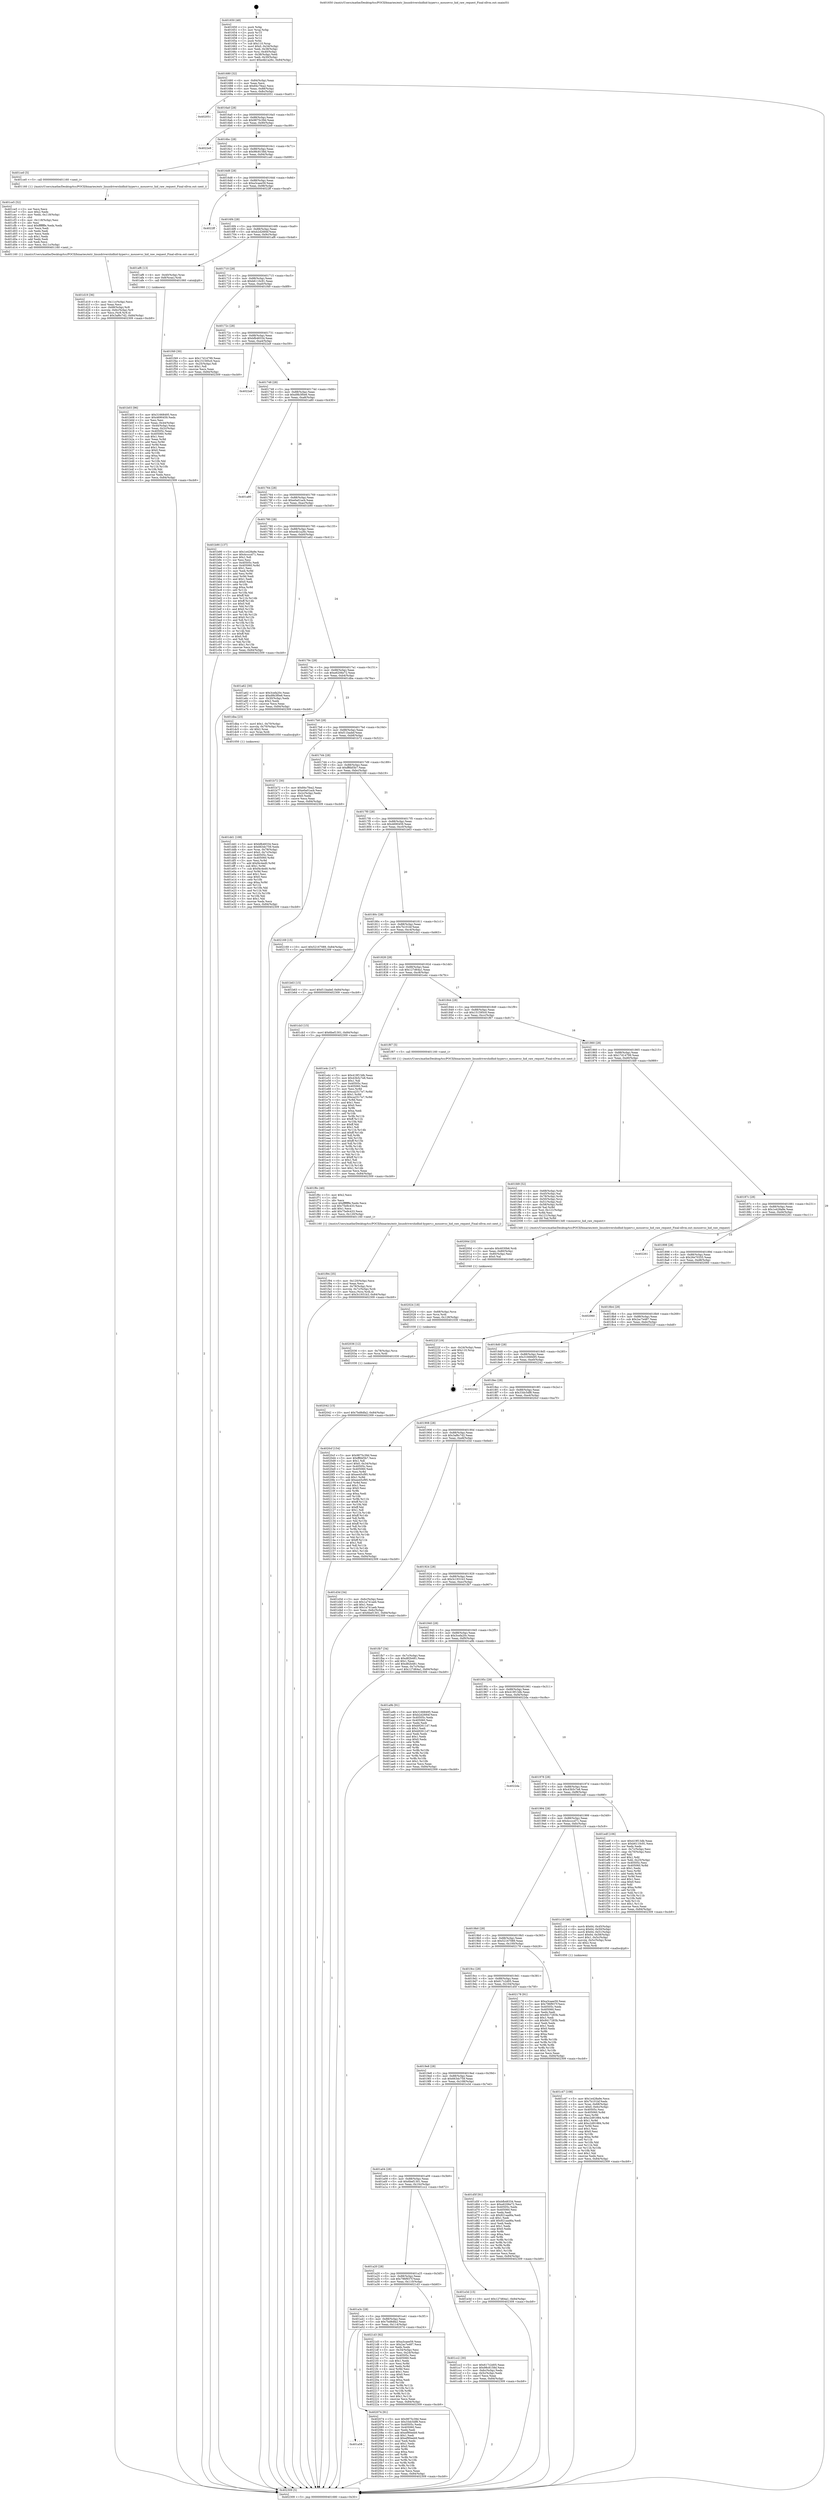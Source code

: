 digraph "0x401650" {
  label = "0x401650 (/mnt/c/Users/mathe/Desktop/tcc/POCII/binaries/extr_linuxdrivershidhid-hyperv.c_mousevsc_hid_raw_request_Final-ollvm.out::main(0))"
  labelloc = "t"
  node[shape=record]

  Entry [label="",width=0.3,height=0.3,shape=circle,fillcolor=black,style=filled]
  "0x401680" [label="{
     0x401680 [32]\l
     | [instrs]\l
     &nbsp;&nbsp;0x401680 \<+6\>: mov -0x84(%rbp),%eax\l
     &nbsp;&nbsp;0x401686 \<+2\>: mov %eax,%ecx\l
     &nbsp;&nbsp;0x401688 \<+6\>: sub $0x84c7fea2,%ecx\l
     &nbsp;&nbsp;0x40168e \<+6\>: mov %eax,-0x88(%rbp)\l
     &nbsp;&nbsp;0x401694 \<+6\>: mov %ecx,-0x8c(%rbp)\l
     &nbsp;&nbsp;0x40169a \<+6\>: je 0000000000402051 \<main+0xa01\>\l
  }"]
  "0x402051" [label="{
     0x402051\l
  }", style=dashed]
  "0x4016a0" [label="{
     0x4016a0 [28]\l
     | [instrs]\l
     &nbsp;&nbsp;0x4016a0 \<+5\>: jmp 00000000004016a5 \<main+0x55\>\l
     &nbsp;&nbsp;0x4016a5 \<+6\>: mov -0x88(%rbp),%eax\l
     &nbsp;&nbsp;0x4016ab \<+5\>: sub $0x9875c39d,%eax\l
     &nbsp;&nbsp;0x4016b0 \<+6\>: mov %eax,-0x90(%rbp)\l
     &nbsp;&nbsp;0x4016b6 \<+6\>: je 00000000004022e9 \<main+0xc99\>\l
  }"]
  Exit [label="",width=0.3,height=0.3,shape=circle,fillcolor=black,style=filled,peripheries=2]
  "0x4022e9" [label="{
     0x4022e9\l
  }", style=dashed]
  "0x4016bc" [label="{
     0x4016bc [28]\l
     | [instrs]\l
     &nbsp;&nbsp;0x4016bc \<+5\>: jmp 00000000004016c1 \<main+0x71\>\l
     &nbsp;&nbsp;0x4016c1 \<+6\>: mov -0x88(%rbp),%eax\l
     &nbsp;&nbsp;0x4016c7 \<+5\>: sub $0x98c8158d,%eax\l
     &nbsp;&nbsp;0x4016cc \<+6\>: mov %eax,-0x94(%rbp)\l
     &nbsp;&nbsp;0x4016d2 \<+6\>: je 0000000000401ce0 \<main+0x690\>\l
  }"]
  "0x401a58" [label="{
     0x401a58\l
  }", style=dashed]
  "0x401ce0" [label="{
     0x401ce0 [5]\l
     | [instrs]\l
     &nbsp;&nbsp;0x401ce0 \<+5\>: call 0000000000401160 \<next_i\>\l
     | [calls]\l
     &nbsp;&nbsp;0x401160 \{1\} (/mnt/c/Users/mathe/Desktop/tcc/POCII/binaries/extr_linuxdrivershidhid-hyperv.c_mousevsc_hid_raw_request_Final-ollvm.out::next_i)\l
  }"]
  "0x4016d8" [label="{
     0x4016d8 [28]\l
     | [instrs]\l
     &nbsp;&nbsp;0x4016d8 \<+5\>: jmp 00000000004016dd \<main+0x8d\>\l
     &nbsp;&nbsp;0x4016dd \<+6\>: mov -0x88(%rbp),%eax\l
     &nbsp;&nbsp;0x4016e3 \<+5\>: sub $0xa3caee59,%eax\l
     &nbsp;&nbsp;0x4016e8 \<+6\>: mov %eax,-0x98(%rbp)\l
     &nbsp;&nbsp;0x4016ee \<+6\>: je 00000000004022ff \<main+0xcaf\>\l
  }"]
  "0x402074" [label="{
     0x402074 [91]\l
     | [instrs]\l
     &nbsp;&nbsp;0x402074 \<+5\>: mov $0x9875c39d,%eax\l
     &nbsp;&nbsp;0x402079 \<+5\>: mov $0x33dc5df8,%ecx\l
     &nbsp;&nbsp;0x40207e \<+7\>: mov 0x40505c,%edx\l
     &nbsp;&nbsp;0x402085 \<+7\>: mov 0x405060,%esi\l
     &nbsp;&nbsp;0x40208c \<+2\>: mov %edx,%edi\l
     &nbsp;&nbsp;0x40208e \<+6\>: add $0xef90eeb9,%edi\l
     &nbsp;&nbsp;0x402094 \<+3\>: sub $0x1,%edi\l
     &nbsp;&nbsp;0x402097 \<+6\>: sub $0xef90eeb9,%edi\l
     &nbsp;&nbsp;0x40209d \<+3\>: imul %edi,%edx\l
     &nbsp;&nbsp;0x4020a0 \<+3\>: and $0x1,%edx\l
     &nbsp;&nbsp;0x4020a3 \<+3\>: cmp $0x0,%edx\l
     &nbsp;&nbsp;0x4020a6 \<+4\>: sete %r8b\l
     &nbsp;&nbsp;0x4020aa \<+3\>: cmp $0xa,%esi\l
     &nbsp;&nbsp;0x4020ad \<+4\>: setl %r9b\l
     &nbsp;&nbsp;0x4020b1 \<+3\>: mov %r8b,%r10b\l
     &nbsp;&nbsp;0x4020b4 \<+3\>: and %r9b,%r10b\l
     &nbsp;&nbsp;0x4020b7 \<+3\>: xor %r9b,%r8b\l
     &nbsp;&nbsp;0x4020ba \<+3\>: or %r8b,%r10b\l
     &nbsp;&nbsp;0x4020bd \<+4\>: test $0x1,%r10b\l
     &nbsp;&nbsp;0x4020c1 \<+3\>: cmovne %ecx,%eax\l
     &nbsp;&nbsp;0x4020c4 \<+6\>: mov %eax,-0x84(%rbp)\l
     &nbsp;&nbsp;0x4020ca \<+5\>: jmp 0000000000402309 \<main+0xcb9\>\l
  }"]
  "0x4022ff" [label="{
     0x4022ff\l
  }", style=dashed]
  "0x4016f4" [label="{
     0x4016f4 [28]\l
     | [instrs]\l
     &nbsp;&nbsp;0x4016f4 \<+5\>: jmp 00000000004016f9 \<main+0xa9\>\l
     &nbsp;&nbsp;0x4016f9 \<+6\>: mov -0x88(%rbp),%eax\l
     &nbsp;&nbsp;0x4016ff \<+5\>: sub $0xb2d2684f,%eax\l
     &nbsp;&nbsp;0x401704 \<+6\>: mov %eax,-0x9c(%rbp)\l
     &nbsp;&nbsp;0x40170a \<+6\>: je 0000000000401af6 \<main+0x4a6\>\l
  }"]
  "0x401a3c" [label="{
     0x401a3c [28]\l
     | [instrs]\l
     &nbsp;&nbsp;0x401a3c \<+5\>: jmp 0000000000401a41 \<main+0x3f1\>\l
     &nbsp;&nbsp;0x401a41 \<+6\>: mov -0x88(%rbp),%eax\l
     &nbsp;&nbsp;0x401a47 \<+5\>: sub $0x7bd8dfa2,%eax\l
     &nbsp;&nbsp;0x401a4c \<+6\>: mov %eax,-0x114(%rbp)\l
     &nbsp;&nbsp;0x401a52 \<+6\>: je 0000000000402074 \<main+0xa24\>\l
  }"]
  "0x401af6" [label="{
     0x401af6 [13]\l
     | [instrs]\l
     &nbsp;&nbsp;0x401af6 \<+4\>: mov -0x40(%rbp),%rax\l
     &nbsp;&nbsp;0x401afa \<+4\>: mov 0x8(%rax),%rdi\l
     &nbsp;&nbsp;0x401afe \<+5\>: call 0000000000401060 \<atoi@plt\>\l
     | [calls]\l
     &nbsp;&nbsp;0x401060 \{1\} (unknown)\l
  }"]
  "0x401710" [label="{
     0x401710 [28]\l
     | [instrs]\l
     &nbsp;&nbsp;0x401710 \<+5\>: jmp 0000000000401715 \<main+0xc5\>\l
     &nbsp;&nbsp;0x401715 \<+6\>: mov -0x88(%rbp),%eax\l
     &nbsp;&nbsp;0x40171b \<+5\>: sub $0xb6110c91,%eax\l
     &nbsp;&nbsp;0x401720 \<+6\>: mov %eax,-0xa0(%rbp)\l
     &nbsp;&nbsp;0x401726 \<+6\>: je 0000000000401f49 \<main+0x8f9\>\l
  }"]
  "0x4021d3" [label="{
     0x4021d3 [92]\l
     | [instrs]\l
     &nbsp;&nbsp;0x4021d3 \<+5\>: mov $0xa3caee59,%eax\l
     &nbsp;&nbsp;0x4021d8 \<+5\>: mov $0x2ac7e487,%ecx\l
     &nbsp;&nbsp;0x4021dd \<+2\>: xor %edx,%edx\l
     &nbsp;&nbsp;0x4021df \<+3\>: mov -0x34(%rbp),%esi\l
     &nbsp;&nbsp;0x4021e2 \<+3\>: mov %esi,-0x24(%rbp)\l
     &nbsp;&nbsp;0x4021e5 \<+7\>: mov 0x40505c,%esi\l
     &nbsp;&nbsp;0x4021ec \<+7\>: mov 0x405060,%edi\l
     &nbsp;&nbsp;0x4021f3 \<+3\>: sub $0x1,%edx\l
     &nbsp;&nbsp;0x4021f6 \<+3\>: mov %esi,%r8d\l
     &nbsp;&nbsp;0x4021f9 \<+3\>: add %edx,%r8d\l
     &nbsp;&nbsp;0x4021fc \<+4\>: imul %r8d,%esi\l
     &nbsp;&nbsp;0x402200 \<+3\>: and $0x1,%esi\l
     &nbsp;&nbsp;0x402203 \<+3\>: cmp $0x0,%esi\l
     &nbsp;&nbsp;0x402206 \<+4\>: sete %r9b\l
     &nbsp;&nbsp;0x40220a \<+3\>: cmp $0xa,%edi\l
     &nbsp;&nbsp;0x40220d \<+4\>: setl %r10b\l
     &nbsp;&nbsp;0x402211 \<+3\>: mov %r9b,%r11b\l
     &nbsp;&nbsp;0x402214 \<+3\>: and %r10b,%r11b\l
     &nbsp;&nbsp;0x402217 \<+3\>: xor %r10b,%r9b\l
     &nbsp;&nbsp;0x40221a \<+3\>: or %r9b,%r11b\l
     &nbsp;&nbsp;0x40221d \<+4\>: test $0x1,%r11b\l
     &nbsp;&nbsp;0x402221 \<+3\>: cmovne %ecx,%eax\l
     &nbsp;&nbsp;0x402224 \<+6\>: mov %eax,-0x84(%rbp)\l
     &nbsp;&nbsp;0x40222a \<+5\>: jmp 0000000000402309 \<main+0xcb9\>\l
  }"]
  "0x401f49" [label="{
     0x401f49 [30]\l
     | [instrs]\l
     &nbsp;&nbsp;0x401f49 \<+5\>: mov $0x17d14799,%eax\l
     &nbsp;&nbsp;0x401f4e \<+5\>: mov $0x151595c0,%ecx\l
     &nbsp;&nbsp;0x401f53 \<+3\>: mov -0x25(%rbp),%dl\l
     &nbsp;&nbsp;0x401f56 \<+3\>: test $0x1,%dl\l
     &nbsp;&nbsp;0x401f59 \<+3\>: cmovne %ecx,%eax\l
     &nbsp;&nbsp;0x401f5c \<+6\>: mov %eax,-0x84(%rbp)\l
     &nbsp;&nbsp;0x401f62 \<+5\>: jmp 0000000000402309 \<main+0xcb9\>\l
  }"]
  "0x40172c" [label="{
     0x40172c [28]\l
     | [instrs]\l
     &nbsp;&nbsp;0x40172c \<+5\>: jmp 0000000000401731 \<main+0xe1\>\l
     &nbsp;&nbsp;0x401731 \<+6\>: mov -0x88(%rbp),%eax\l
     &nbsp;&nbsp;0x401737 \<+5\>: sub $0xbfb48334,%eax\l
     &nbsp;&nbsp;0x40173c \<+6\>: mov %eax,-0xa4(%rbp)\l
     &nbsp;&nbsp;0x401742 \<+6\>: je 00000000004022a9 \<main+0xc59\>\l
  }"]
  "0x402042" [label="{
     0x402042 [15]\l
     | [instrs]\l
     &nbsp;&nbsp;0x402042 \<+10\>: movl $0x7bd8dfa2,-0x84(%rbp)\l
     &nbsp;&nbsp;0x40204c \<+5\>: jmp 0000000000402309 \<main+0xcb9\>\l
  }"]
  "0x4022a9" [label="{
     0x4022a9\l
  }", style=dashed]
  "0x401748" [label="{
     0x401748 [28]\l
     | [instrs]\l
     &nbsp;&nbsp;0x401748 \<+5\>: jmp 000000000040174d \<main+0xfd\>\l
     &nbsp;&nbsp;0x40174d \<+6\>: mov -0x88(%rbp),%eax\l
     &nbsp;&nbsp;0x401753 \<+5\>: sub $0xd9b3f0e6,%eax\l
     &nbsp;&nbsp;0x401758 \<+6\>: mov %eax,-0xa8(%rbp)\l
     &nbsp;&nbsp;0x40175e \<+6\>: je 0000000000401a80 \<main+0x430\>\l
  }"]
  "0x402036" [label="{
     0x402036 [12]\l
     | [instrs]\l
     &nbsp;&nbsp;0x402036 \<+4\>: mov -0x78(%rbp),%rcx\l
     &nbsp;&nbsp;0x40203a \<+3\>: mov %rcx,%rdi\l
     &nbsp;&nbsp;0x40203d \<+5\>: call 0000000000401030 \<free@plt\>\l
     | [calls]\l
     &nbsp;&nbsp;0x401030 \{1\} (unknown)\l
  }"]
  "0x401a80" [label="{
     0x401a80\l
  }", style=dashed]
  "0x401764" [label="{
     0x401764 [28]\l
     | [instrs]\l
     &nbsp;&nbsp;0x401764 \<+5\>: jmp 0000000000401769 \<main+0x119\>\l
     &nbsp;&nbsp;0x401769 \<+6\>: mov -0x88(%rbp),%eax\l
     &nbsp;&nbsp;0x40176f \<+5\>: sub $0xe0a01acb,%eax\l
     &nbsp;&nbsp;0x401774 \<+6\>: mov %eax,-0xac(%rbp)\l
     &nbsp;&nbsp;0x40177a \<+6\>: je 0000000000401b90 \<main+0x540\>\l
  }"]
  "0x402024" [label="{
     0x402024 [18]\l
     | [instrs]\l
     &nbsp;&nbsp;0x402024 \<+4\>: mov -0x68(%rbp),%rcx\l
     &nbsp;&nbsp;0x402028 \<+3\>: mov %rcx,%rdi\l
     &nbsp;&nbsp;0x40202b \<+6\>: mov %eax,-0x128(%rbp)\l
     &nbsp;&nbsp;0x402031 \<+5\>: call 0000000000401030 \<free@plt\>\l
     | [calls]\l
     &nbsp;&nbsp;0x401030 \{1\} (unknown)\l
  }"]
  "0x401b90" [label="{
     0x401b90 [137]\l
     | [instrs]\l
     &nbsp;&nbsp;0x401b90 \<+5\>: mov $0x1e428a9e,%eax\l
     &nbsp;&nbsp;0x401b95 \<+5\>: mov $0x4ccccd71,%ecx\l
     &nbsp;&nbsp;0x401b9a \<+2\>: mov $0x1,%dl\l
     &nbsp;&nbsp;0x401b9c \<+2\>: xor %esi,%esi\l
     &nbsp;&nbsp;0x401b9e \<+7\>: mov 0x40505c,%edi\l
     &nbsp;&nbsp;0x401ba5 \<+8\>: mov 0x405060,%r8d\l
     &nbsp;&nbsp;0x401bad \<+3\>: sub $0x1,%esi\l
     &nbsp;&nbsp;0x401bb0 \<+3\>: mov %edi,%r9d\l
     &nbsp;&nbsp;0x401bb3 \<+3\>: add %esi,%r9d\l
     &nbsp;&nbsp;0x401bb6 \<+4\>: imul %r9d,%edi\l
     &nbsp;&nbsp;0x401bba \<+3\>: and $0x1,%edi\l
     &nbsp;&nbsp;0x401bbd \<+3\>: cmp $0x0,%edi\l
     &nbsp;&nbsp;0x401bc0 \<+4\>: sete %r10b\l
     &nbsp;&nbsp;0x401bc4 \<+4\>: cmp $0xa,%r8d\l
     &nbsp;&nbsp;0x401bc8 \<+4\>: setl %r11b\l
     &nbsp;&nbsp;0x401bcc \<+3\>: mov %r10b,%bl\l
     &nbsp;&nbsp;0x401bcf \<+3\>: xor $0xff,%bl\l
     &nbsp;&nbsp;0x401bd2 \<+3\>: mov %r11b,%r14b\l
     &nbsp;&nbsp;0x401bd5 \<+4\>: xor $0xff,%r14b\l
     &nbsp;&nbsp;0x401bd9 \<+3\>: xor $0x0,%dl\l
     &nbsp;&nbsp;0x401bdc \<+3\>: mov %bl,%r15b\l
     &nbsp;&nbsp;0x401bdf \<+4\>: and $0x0,%r15b\l
     &nbsp;&nbsp;0x401be3 \<+3\>: and %dl,%r10b\l
     &nbsp;&nbsp;0x401be6 \<+3\>: mov %r14b,%r12b\l
     &nbsp;&nbsp;0x401be9 \<+4\>: and $0x0,%r12b\l
     &nbsp;&nbsp;0x401bed \<+3\>: and %dl,%r11b\l
     &nbsp;&nbsp;0x401bf0 \<+3\>: or %r10b,%r15b\l
     &nbsp;&nbsp;0x401bf3 \<+3\>: or %r11b,%r12b\l
     &nbsp;&nbsp;0x401bf6 \<+3\>: xor %r12b,%r15b\l
     &nbsp;&nbsp;0x401bf9 \<+3\>: or %r14b,%bl\l
     &nbsp;&nbsp;0x401bfc \<+3\>: xor $0xff,%bl\l
     &nbsp;&nbsp;0x401bff \<+3\>: or $0x0,%dl\l
     &nbsp;&nbsp;0x401c02 \<+2\>: and %dl,%bl\l
     &nbsp;&nbsp;0x401c04 \<+3\>: or %bl,%r15b\l
     &nbsp;&nbsp;0x401c07 \<+4\>: test $0x1,%r15b\l
     &nbsp;&nbsp;0x401c0b \<+3\>: cmovne %ecx,%eax\l
     &nbsp;&nbsp;0x401c0e \<+6\>: mov %eax,-0x84(%rbp)\l
     &nbsp;&nbsp;0x401c14 \<+5\>: jmp 0000000000402309 \<main+0xcb9\>\l
  }"]
  "0x401780" [label="{
     0x401780 [28]\l
     | [instrs]\l
     &nbsp;&nbsp;0x401780 \<+5\>: jmp 0000000000401785 \<main+0x135\>\l
     &nbsp;&nbsp;0x401785 \<+6\>: mov -0x88(%rbp),%eax\l
     &nbsp;&nbsp;0x40178b \<+5\>: sub $0xe4b1a26c,%eax\l
     &nbsp;&nbsp;0x401790 \<+6\>: mov %eax,-0xb0(%rbp)\l
     &nbsp;&nbsp;0x401796 \<+6\>: je 0000000000401a62 \<main+0x412\>\l
  }"]
  "0x40200d" [label="{
     0x40200d [23]\l
     | [instrs]\l
     &nbsp;&nbsp;0x40200d \<+10\>: movabs $0x4030b6,%rdi\l
     &nbsp;&nbsp;0x402017 \<+3\>: mov %eax,-0x80(%rbp)\l
     &nbsp;&nbsp;0x40201a \<+3\>: mov -0x80(%rbp),%esi\l
     &nbsp;&nbsp;0x40201d \<+2\>: mov $0x0,%al\l
     &nbsp;&nbsp;0x40201f \<+5\>: call 0000000000401040 \<printf@plt\>\l
     | [calls]\l
     &nbsp;&nbsp;0x401040 \{1\} (unknown)\l
  }"]
  "0x401a62" [label="{
     0x401a62 [30]\l
     | [instrs]\l
     &nbsp;&nbsp;0x401a62 \<+5\>: mov $0x3cefa20c,%eax\l
     &nbsp;&nbsp;0x401a67 \<+5\>: mov $0xd9b3f0e6,%ecx\l
     &nbsp;&nbsp;0x401a6c \<+3\>: mov -0x30(%rbp),%edx\l
     &nbsp;&nbsp;0x401a6f \<+3\>: cmp $0x2,%edx\l
     &nbsp;&nbsp;0x401a72 \<+3\>: cmovne %ecx,%eax\l
     &nbsp;&nbsp;0x401a75 \<+6\>: mov %eax,-0x84(%rbp)\l
     &nbsp;&nbsp;0x401a7b \<+5\>: jmp 0000000000402309 \<main+0xcb9\>\l
  }"]
  "0x40179c" [label="{
     0x40179c [28]\l
     | [instrs]\l
     &nbsp;&nbsp;0x40179c \<+5\>: jmp 00000000004017a1 \<main+0x151\>\l
     &nbsp;&nbsp;0x4017a1 \<+6\>: mov -0x88(%rbp),%eax\l
     &nbsp;&nbsp;0x4017a7 \<+5\>: sub $0xe6206e72,%eax\l
     &nbsp;&nbsp;0x4017ac \<+6\>: mov %eax,-0xb4(%rbp)\l
     &nbsp;&nbsp;0x4017b2 \<+6\>: je 0000000000401dba \<main+0x76a\>\l
  }"]
  "0x402309" [label="{
     0x402309 [5]\l
     | [instrs]\l
     &nbsp;&nbsp;0x402309 \<+5\>: jmp 0000000000401680 \<main+0x30\>\l
  }"]
  "0x401650" [label="{
     0x401650 [48]\l
     | [instrs]\l
     &nbsp;&nbsp;0x401650 \<+1\>: push %rbp\l
     &nbsp;&nbsp;0x401651 \<+3\>: mov %rsp,%rbp\l
     &nbsp;&nbsp;0x401654 \<+2\>: push %r15\l
     &nbsp;&nbsp;0x401656 \<+2\>: push %r14\l
     &nbsp;&nbsp;0x401658 \<+2\>: push %r12\l
     &nbsp;&nbsp;0x40165a \<+1\>: push %rbx\l
     &nbsp;&nbsp;0x40165b \<+7\>: sub $0x110,%rsp\l
     &nbsp;&nbsp;0x401662 \<+7\>: movl $0x0,-0x34(%rbp)\l
     &nbsp;&nbsp;0x401669 \<+3\>: mov %edi,-0x38(%rbp)\l
     &nbsp;&nbsp;0x40166c \<+4\>: mov %rsi,-0x40(%rbp)\l
     &nbsp;&nbsp;0x401670 \<+3\>: mov -0x38(%rbp),%edi\l
     &nbsp;&nbsp;0x401673 \<+3\>: mov %edi,-0x30(%rbp)\l
     &nbsp;&nbsp;0x401676 \<+10\>: movl $0xe4b1a26c,-0x84(%rbp)\l
  }"]
  "0x401f94" [label="{
     0x401f94 [35]\l
     | [instrs]\l
     &nbsp;&nbsp;0x401f94 \<+6\>: mov -0x120(%rbp),%ecx\l
     &nbsp;&nbsp;0x401f9a \<+3\>: imul %eax,%ecx\l
     &nbsp;&nbsp;0x401f9d \<+4\>: mov -0x78(%rbp),%rsi\l
     &nbsp;&nbsp;0x401fa1 \<+4\>: movslq -0x7c(%rbp),%rdi\l
     &nbsp;&nbsp;0x401fa5 \<+3\>: mov %ecx,(%rsi,%rdi,4)\l
     &nbsp;&nbsp;0x401fa8 \<+10\>: movl $0x3c1931b3,-0x84(%rbp)\l
     &nbsp;&nbsp;0x401fb2 \<+5\>: jmp 0000000000402309 \<main+0xcb9\>\l
  }"]
  "0x401dba" [label="{
     0x401dba [23]\l
     | [instrs]\l
     &nbsp;&nbsp;0x401dba \<+7\>: movl $0x1,-0x70(%rbp)\l
     &nbsp;&nbsp;0x401dc1 \<+4\>: movslq -0x70(%rbp),%rax\l
     &nbsp;&nbsp;0x401dc5 \<+4\>: shl $0x2,%rax\l
     &nbsp;&nbsp;0x401dc9 \<+3\>: mov %rax,%rdi\l
     &nbsp;&nbsp;0x401dcc \<+5\>: call 0000000000401050 \<malloc@plt\>\l
     | [calls]\l
     &nbsp;&nbsp;0x401050 \{1\} (unknown)\l
  }"]
  "0x4017b8" [label="{
     0x4017b8 [28]\l
     | [instrs]\l
     &nbsp;&nbsp;0x4017b8 \<+5\>: jmp 00000000004017bd \<main+0x16d\>\l
     &nbsp;&nbsp;0x4017bd \<+6\>: mov -0x88(%rbp),%eax\l
     &nbsp;&nbsp;0x4017c3 \<+5\>: sub $0xf11badef,%eax\l
     &nbsp;&nbsp;0x4017c8 \<+6\>: mov %eax,-0xb8(%rbp)\l
     &nbsp;&nbsp;0x4017ce \<+6\>: je 0000000000401b72 \<main+0x522\>\l
  }"]
  "0x401f6c" [label="{
     0x401f6c [40]\l
     | [instrs]\l
     &nbsp;&nbsp;0x401f6c \<+5\>: mov $0x2,%ecx\l
     &nbsp;&nbsp;0x401f71 \<+1\>: cltd\l
     &nbsp;&nbsp;0x401f72 \<+2\>: idiv %ecx\l
     &nbsp;&nbsp;0x401f74 \<+6\>: imul $0xfffffffe,%edx,%ecx\l
     &nbsp;&nbsp;0x401f7a \<+6\>: sub $0x75e9c433,%ecx\l
     &nbsp;&nbsp;0x401f80 \<+3\>: add $0x1,%ecx\l
     &nbsp;&nbsp;0x401f83 \<+6\>: add $0x75e9c433,%ecx\l
     &nbsp;&nbsp;0x401f89 \<+6\>: mov %ecx,-0x120(%rbp)\l
     &nbsp;&nbsp;0x401f8f \<+5\>: call 0000000000401160 \<next_i\>\l
     | [calls]\l
     &nbsp;&nbsp;0x401160 \{1\} (/mnt/c/Users/mathe/Desktop/tcc/POCII/binaries/extr_linuxdrivershidhid-hyperv.c_mousevsc_hid_raw_request_Final-ollvm.out::next_i)\l
  }"]
  "0x401b72" [label="{
     0x401b72 [30]\l
     | [instrs]\l
     &nbsp;&nbsp;0x401b72 \<+5\>: mov $0x84c7fea2,%eax\l
     &nbsp;&nbsp;0x401b77 \<+5\>: mov $0xe0a01acb,%ecx\l
     &nbsp;&nbsp;0x401b7c \<+3\>: mov -0x2c(%rbp),%edx\l
     &nbsp;&nbsp;0x401b7f \<+3\>: cmp $0x0,%edx\l
     &nbsp;&nbsp;0x401b82 \<+3\>: cmove %ecx,%eax\l
     &nbsp;&nbsp;0x401b85 \<+6\>: mov %eax,-0x84(%rbp)\l
     &nbsp;&nbsp;0x401b8b \<+5\>: jmp 0000000000402309 \<main+0xcb9\>\l
  }"]
  "0x4017d4" [label="{
     0x4017d4 [28]\l
     | [instrs]\l
     &nbsp;&nbsp;0x4017d4 \<+5\>: jmp 00000000004017d9 \<main+0x189\>\l
     &nbsp;&nbsp;0x4017d9 \<+6\>: mov -0x88(%rbp),%eax\l
     &nbsp;&nbsp;0x4017df \<+5\>: sub $0xff6bf3b7,%eax\l
     &nbsp;&nbsp;0x4017e4 \<+6\>: mov %eax,-0xbc(%rbp)\l
     &nbsp;&nbsp;0x4017ea \<+6\>: je 0000000000402169 \<main+0xb19\>\l
  }"]
  "0x401dd1" [label="{
     0x401dd1 [108]\l
     | [instrs]\l
     &nbsp;&nbsp;0x401dd1 \<+5\>: mov $0xbfb48334,%ecx\l
     &nbsp;&nbsp;0x401dd6 \<+5\>: mov $0x663dc759,%edx\l
     &nbsp;&nbsp;0x401ddb \<+4\>: mov %rax,-0x78(%rbp)\l
     &nbsp;&nbsp;0x401ddf \<+7\>: movl $0x0,-0x7c(%rbp)\l
     &nbsp;&nbsp;0x401de6 \<+7\>: mov 0x40505c,%esi\l
     &nbsp;&nbsp;0x401ded \<+8\>: mov 0x405060,%r8d\l
     &nbsp;&nbsp;0x401df5 \<+3\>: mov %esi,%r9d\l
     &nbsp;&nbsp;0x401df8 \<+7\>: add $0xf4c4ed0,%r9d\l
     &nbsp;&nbsp;0x401dff \<+4\>: sub $0x1,%r9d\l
     &nbsp;&nbsp;0x401e03 \<+7\>: sub $0xf4c4ed0,%r9d\l
     &nbsp;&nbsp;0x401e0a \<+4\>: imul %r9d,%esi\l
     &nbsp;&nbsp;0x401e0e \<+3\>: and $0x1,%esi\l
     &nbsp;&nbsp;0x401e11 \<+3\>: cmp $0x0,%esi\l
     &nbsp;&nbsp;0x401e14 \<+4\>: sete %r10b\l
     &nbsp;&nbsp;0x401e18 \<+4\>: cmp $0xa,%r8d\l
     &nbsp;&nbsp;0x401e1c \<+4\>: setl %r11b\l
     &nbsp;&nbsp;0x401e20 \<+3\>: mov %r10b,%bl\l
     &nbsp;&nbsp;0x401e23 \<+3\>: and %r11b,%bl\l
     &nbsp;&nbsp;0x401e26 \<+3\>: xor %r11b,%r10b\l
     &nbsp;&nbsp;0x401e29 \<+3\>: or %r10b,%bl\l
     &nbsp;&nbsp;0x401e2c \<+3\>: test $0x1,%bl\l
     &nbsp;&nbsp;0x401e2f \<+3\>: cmovne %edx,%ecx\l
     &nbsp;&nbsp;0x401e32 \<+6\>: mov %ecx,-0x84(%rbp)\l
     &nbsp;&nbsp;0x401e38 \<+5\>: jmp 0000000000402309 \<main+0xcb9\>\l
  }"]
  "0x402169" [label="{
     0x402169 [15]\l
     | [instrs]\l
     &nbsp;&nbsp;0x402169 \<+10\>: movl $0x52167089,-0x84(%rbp)\l
     &nbsp;&nbsp;0x402173 \<+5\>: jmp 0000000000402309 \<main+0xcb9\>\l
  }"]
  "0x4017f0" [label="{
     0x4017f0 [28]\l
     | [instrs]\l
     &nbsp;&nbsp;0x4017f0 \<+5\>: jmp 00000000004017f5 \<main+0x1a5\>\l
     &nbsp;&nbsp;0x4017f5 \<+6\>: mov -0x88(%rbp),%eax\l
     &nbsp;&nbsp;0x4017fb \<+5\>: sub $0x4690459,%eax\l
     &nbsp;&nbsp;0x401800 \<+6\>: mov %eax,-0xc0(%rbp)\l
     &nbsp;&nbsp;0x401806 \<+6\>: je 0000000000401b63 \<main+0x513\>\l
  }"]
  "0x401d19" [label="{
     0x401d19 [36]\l
     | [instrs]\l
     &nbsp;&nbsp;0x401d19 \<+6\>: mov -0x11c(%rbp),%ecx\l
     &nbsp;&nbsp;0x401d1f \<+3\>: imul %eax,%ecx\l
     &nbsp;&nbsp;0x401d22 \<+4\>: mov -0x68(%rbp),%r8\l
     &nbsp;&nbsp;0x401d26 \<+4\>: movslq -0x6c(%rbp),%r9\l
     &nbsp;&nbsp;0x401d2a \<+4\>: mov %ecx,(%r8,%r9,4)\l
     &nbsp;&nbsp;0x401d2e \<+10\>: movl $0x3af6c7d2,-0x84(%rbp)\l
     &nbsp;&nbsp;0x401d38 \<+5\>: jmp 0000000000402309 \<main+0xcb9\>\l
  }"]
  "0x401b63" [label="{
     0x401b63 [15]\l
     | [instrs]\l
     &nbsp;&nbsp;0x401b63 \<+10\>: movl $0xf11badef,-0x84(%rbp)\l
     &nbsp;&nbsp;0x401b6d \<+5\>: jmp 0000000000402309 \<main+0xcb9\>\l
  }"]
  "0x40180c" [label="{
     0x40180c [28]\l
     | [instrs]\l
     &nbsp;&nbsp;0x40180c \<+5\>: jmp 0000000000401811 \<main+0x1c1\>\l
     &nbsp;&nbsp;0x401811 \<+6\>: mov -0x88(%rbp),%eax\l
     &nbsp;&nbsp;0x401817 \<+5\>: sub $0x7b101bf,%eax\l
     &nbsp;&nbsp;0x40181c \<+6\>: mov %eax,-0xc4(%rbp)\l
     &nbsp;&nbsp;0x401822 \<+6\>: je 0000000000401cb3 \<main+0x663\>\l
  }"]
  "0x401ce5" [label="{
     0x401ce5 [52]\l
     | [instrs]\l
     &nbsp;&nbsp;0x401ce5 \<+2\>: xor %ecx,%ecx\l
     &nbsp;&nbsp;0x401ce7 \<+5\>: mov $0x2,%edx\l
     &nbsp;&nbsp;0x401cec \<+6\>: mov %edx,-0x118(%rbp)\l
     &nbsp;&nbsp;0x401cf2 \<+1\>: cltd\l
     &nbsp;&nbsp;0x401cf3 \<+6\>: mov -0x118(%rbp),%esi\l
     &nbsp;&nbsp;0x401cf9 \<+2\>: idiv %esi\l
     &nbsp;&nbsp;0x401cfb \<+6\>: imul $0xfffffffe,%edx,%edx\l
     &nbsp;&nbsp;0x401d01 \<+2\>: mov %ecx,%edi\l
     &nbsp;&nbsp;0x401d03 \<+2\>: sub %edx,%edi\l
     &nbsp;&nbsp;0x401d05 \<+2\>: mov %ecx,%edx\l
     &nbsp;&nbsp;0x401d07 \<+3\>: sub $0x1,%edx\l
     &nbsp;&nbsp;0x401d0a \<+2\>: add %edx,%edi\l
     &nbsp;&nbsp;0x401d0c \<+2\>: sub %edi,%ecx\l
     &nbsp;&nbsp;0x401d0e \<+6\>: mov %ecx,-0x11c(%rbp)\l
     &nbsp;&nbsp;0x401d14 \<+5\>: call 0000000000401160 \<next_i\>\l
     | [calls]\l
     &nbsp;&nbsp;0x401160 \{1\} (/mnt/c/Users/mathe/Desktop/tcc/POCII/binaries/extr_linuxdrivershidhid-hyperv.c_mousevsc_hid_raw_request_Final-ollvm.out::next_i)\l
  }"]
  "0x401cb3" [label="{
     0x401cb3 [15]\l
     | [instrs]\l
     &nbsp;&nbsp;0x401cb3 \<+10\>: movl $0x6bef1301,-0x84(%rbp)\l
     &nbsp;&nbsp;0x401cbd \<+5\>: jmp 0000000000402309 \<main+0xcb9\>\l
  }"]
  "0x401828" [label="{
     0x401828 [28]\l
     | [instrs]\l
     &nbsp;&nbsp;0x401828 \<+5\>: jmp 000000000040182d \<main+0x1dd\>\l
     &nbsp;&nbsp;0x40182d \<+6\>: mov -0x88(%rbp),%eax\l
     &nbsp;&nbsp;0x401833 \<+5\>: sub $0x127d64a1,%eax\l
     &nbsp;&nbsp;0x401838 \<+6\>: mov %eax,-0xc8(%rbp)\l
     &nbsp;&nbsp;0x40183e \<+6\>: je 0000000000401e4c \<main+0x7fc\>\l
  }"]
  "0x401a20" [label="{
     0x401a20 [28]\l
     | [instrs]\l
     &nbsp;&nbsp;0x401a20 \<+5\>: jmp 0000000000401a25 \<main+0x3d5\>\l
     &nbsp;&nbsp;0x401a25 \<+6\>: mov -0x88(%rbp),%eax\l
     &nbsp;&nbsp;0x401a2b \<+5\>: sub $0x796f937f,%eax\l
     &nbsp;&nbsp;0x401a30 \<+6\>: mov %eax,-0x110(%rbp)\l
     &nbsp;&nbsp;0x401a36 \<+6\>: je 00000000004021d3 \<main+0xb83\>\l
  }"]
  "0x401e4c" [label="{
     0x401e4c [147]\l
     | [instrs]\l
     &nbsp;&nbsp;0x401e4c \<+5\>: mov $0x419f13db,%eax\l
     &nbsp;&nbsp;0x401e51 \<+5\>: mov $0x43b5c7e8,%ecx\l
     &nbsp;&nbsp;0x401e56 \<+2\>: mov $0x1,%dl\l
     &nbsp;&nbsp;0x401e58 \<+7\>: mov 0x40505c,%esi\l
     &nbsp;&nbsp;0x401e5f \<+7\>: mov 0x405060,%edi\l
     &nbsp;&nbsp;0x401e66 \<+3\>: mov %esi,%r8d\l
     &nbsp;&nbsp;0x401e69 \<+7\>: add $0xca2517e7,%r8d\l
     &nbsp;&nbsp;0x401e70 \<+4\>: sub $0x1,%r8d\l
     &nbsp;&nbsp;0x401e74 \<+7\>: sub $0xca2517e7,%r8d\l
     &nbsp;&nbsp;0x401e7b \<+4\>: imul %r8d,%esi\l
     &nbsp;&nbsp;0x401e7f \<+3\>: and $0x1,%esi\l
     &nbsp;&nbsp;0x401e82 \<+3\>: cmp $0x0,%esi\l
     &nbsp;&nbsp;0x401e85 \<+4\>: sete %r9b\l
     &nbsp;&nbsp;0x401e89 \<+3\>: cmp $0xa,%edi\l
     &nbsp;&nbsp;0x401e8c \<+4\>: setl %r10b\l
     &nbsp;&nbsp;0x401e90 \<+3\>: mov %r9b,%r11b\l
     &nbsp;&nbsp;0x401e93 \<+4\>: xor $0xff,%r11b\l
     &nbsp;&nbsp;0x401e97 \<+3\>: mov %r10b,%bl\l
     &nbsp;&nbsp;0x401e9a \<+3\>: xor $0xff,%bl\l
     &nbsp;&nbsp;0x401e9d \<+3\>: xor $0x1,%dl\l
     &nbsp;&nbsp;0x401ea0 \<+3\>: mov %r11b,%r14b\l
     &nbsp;&nbsp;0x401ea3 \<+4\>: and $0xff,%r14b\l
     &nbsp;&nbsp;0x401ea7 \<+3\>: and %dl,%r9b\l
     &nbsp;&nbsp;0x401eaa \<+3\>: mov %bl,%r15b\l
     &nbsp;&nbsp;0x401ead \<+4\>: and $0xff,%r15b\l
     &nbsp;&nbsp;0x401eb1 \<+3\>: and %dl,%r10b\l
     &nbsp;&nbsp;0x401eb4 \<+3\>: or %r9b,%r14b\l
     &nbsp;&nbsp;0x401eb7 \<+3\>: or %r10b,%r15b\l
     &nbsp;&nbsp;0x401eba \<+3\>: xor %r15b,%r14b\l
     &nbsp;&nbsp;0x401ebd \<+3\>: or %bl,%r11b\l
     &nbsp;&nbsp;0x401ec0 \<+4\>: xor $0xff,%r11b\l
     &nbsp;&nbsp;0x401ec4 \<+3\>: or $0x1,%dl\l
     &nbsp;&nbsp;0x401ec7 \<+3\>: and %dl,%r11b\l
     &nbsp;&nbsp;0x401eca \<+3\>: or %r11b,%r14b\l
     &nbsp;&nbsp;0x401ecd \<+4\>: test $0x1,%r14b\l
     &nbsp;&nbsp;0x401ed1 \<+3\>: cmovne %ecx,%eax\l
     &nbsp;&nbsp;0x401ed4 \<+6\>: mov %eax,-0x84(%rbp)\l
     &nbsp;&nbsp;0x401eda \<+5\>: jmp 0000000000402309 \<main+0xcb9\>\l
  }"]
  "0x401844" [label="{
     0x401844 [28]\l
     | [instrs]\l
     &nbsp;&nbsp;0x401844 \<+5\>: jmp 0000000000401849 \<main+0x1f9\>\l
     &nbsp;&nbsp;0x401849 \<+6\>: mov -0x88(%rbp),%eax\l
     &nbsp;&nbsp;0x40184f \<+5\>: sub $0x151595c0,%eax\l
     &nbsp;&nbsp;0x401854 \<+6\>: mov %eax,-0xcc(%rbp)\l
     &nbsp;&nbsp;0x40185a \<+6\>: je 0000000000401f67 \<main+0x917\>\l
  }"]
  "0x401cc2" [label="{
     0x401cc2 [30]\l
     | [instrs]\l
     &nbsp;&nbsp;0x401cc2 \<+5\>: mov $0x617c2d05,%eax\l
     &nbsp;&nbsp;0x401cc7 \<+5\>: mov $0x98c8158d,%ecx\l
     &nbsp;&nbsp;0x401ccc \<+3\>: mov -0x6c(%rbp),%edx\l
     &nbsp;&nbsp;0x401ccf \<+3\>: cmp -0x5c(%rbp),%edx\l
     &nbsp;&nbsp;0x401cd2 \<+3\>: cmovl %ecx,%eax\l
     &nbsp;&nbsp;0x401cd5 \<+6\>: mov %eax,-0x84(%rbp)\l
     &nbsp;&nbsp;0x401cdb \<+5\>: jmp 0000000000402309 \<main+0xcb9\>\l
  }"]
  "0x401f67" [label="{
     0x401f67 [5]\l
     | [instrs]\l
     &nbsp;&nbsp;0x401f67 \<+5\>: call 0000000000401160 \<next_i\>\l
     | [calls]\l
     &nbsp;&nbsp;0x401160 \{1\} (/mnt/c/Users/mathe/Desktop/tcc/POCII/binaries/extr_linuxdrivershidhid-hyperv.c_mousevsc_hid_raw_request_Final-ollvm.out::next_i)\l
  }"]
  "0x401860" [label="{
     0x401860 [28]\l
     | [instrs]\l
     &nbsp;&nbsp;0x401860 \<+5\>: jmp 0000000000401865 \<main+0x215\>\l
     &nbsp;&nbsp;0x401865 \<+6\>: mov -0x88(%rbp),%eax\l
     &nbsp;&nbsp;0x40186b \<+5\>: sub $0x17d14799,%eax\l
     &nbsp;&nbsp;0x401870 \<+6\>: mov %eax,-0xd0(%rbp)\l
     &nbsp;&nbsp;0x401876 \<+6\>: je 0000000000401fd9 \<main+0x989\>\l
  }"]
  "0x401a04" [label="{
     0x401a04 [28]\l
     | [instrs]\l
     &nbsp;&nbsp;0x401a04 \<+5\>: jmp 0000000000401a09 \<main+0x3b9\>\l
     &nbsp;&nbsp;0x401a09 \<+6\>: mov -0x88(%rbp),%eax\l
     &nbsp;&nbsp;0x401a0f \<+5\>: sub $0x6bef1301,%eax\l
     &nbsp;&nbsp;0x401a14 \<+6\>: mov %eax,-0x10c(%rbp)\l
     &nbsp;&nbsp;0x401a1a \<+6\>: je 0000000000401cc2 \<main+0x672\>\l
  }"]
  "0x401fd9" [label="{
     0x401fd9 [52]\l
     | [instrs]\l
     &nbsp;&nbsp;0x401fd9 \<+4\>: mov -0x68(%rbp),%rdi\l
     &nbsp;&nbsp;0x401fdd \<+3\>: mov -0x45(%rbp),%al\l
     &nbsp;&nbsp;0x401fe0 \<+4\>: mov -0x78(%rbp),%rdx\l
     &nbsp;&nbsp;0x401fe4 \<+4\>: mov -0x50(%rbp),%rcx\l
     &nbsp;&nbsp;0x401fe8 \<+4\>: mov -0x51(%rbp),%sil\l
     &nbsp;&nbsp;0x401fec \<+4\>: mov -0x58(%rbp),%r9d\l
     &nbsp;&nbsp;0x401ff0 \<+4\>: movzbl %al,%r8d\l
     &nbsp;&nbsp;0x401ff4 \<+7\>: mov %sil,-0x121(%rbp)\l
     &nbsp;&nbsp;0x401ffb \<+3\>: mov %r8d,%esi\l
     &nbsp;&nbsp;0x401ffe \<+6\>: mov -0x121(%rbp),%al\l
     &nbsp;&nbsp;0x402004 \<+4\>: movzbl %al,%r8d\l
     &nbsp;&nbsp;0x402008 \<+5\>: call 00000000004013d0 \<mousevsc_hid_raw_request\>\l
     | [calls]\l
     &nbsp;&nbsp;0x4013d0 \{1\} (/mnt/c/Users/mathe/Desktop/tcc/POCII/binaries/extr_linuxdrivershidhid-hyperv.c_mousevsc_hid_raw_request_Final-ollvm.out::mousevsc_hid_raw_request)\l
  }"]
  "0x40187c" [label="{
     0x40187c [28]\l
     | [instrs]\l
     &nbsp;&nbsp;0x40187c \<+5\>: jmp 0000000000401881 \<main+0x231\>\l
     &nbsp;&nbsp;0x401881 \<+6\>: mov -0x88(%rbp),%eax\l
     &nbsp;&nbsp;0x401887 \<+5\>: sub $0x1e428a9e,%eax\l
     &nbsp;&nbsp;0x40188c \<+6\>: mov %eax,-0xd4(%rbp)\l
     &nbsp;&nbsp;0x401892 \<+6\>: je 0000000000402261 \<main+0xc11\>\l
  }"]
  "0x401e3d" [label="{
     0x401e3d [15]\l
     | [instrs]\l
     &nbsp;&nbsp;0x401e3d \<+10\>: movl $0x127d64a1,-0x84(%rbp)\l
     &nbsp;&nbsp;0x401e47 \<+5\>: jmp 0000000000402309 \<main+0xcb9\>\l
  }"]
  "0x402261" [label="{
     0x402261\l
  }", style=dashed]
  "0x401898" [label="{
     0x401898 [28]\l
     | [instrs]\l
     &nbsp;&nbsp;0x401898 \<+5\>: jmp 000000000040189d \<main+0x24d\>\l
     &nbsp;&nbsp;0x40189d \<+6\>: mov -0x88(%rbp),%eax\l
     &nbsp;&nbsp;0x4018a3 \<+5\>: sub $0x26e70355,%eax\l
     &nbsp;&nbsp;0x4018a8 \<+6\>: mov %eax,-0xd8(%rbp)\l
     &nbsp;&nbsp;0x4018ae \<+6\>: je 0000000000402060 \<main+0xa10\>\l
  }"]
  "0x4019e8" [label="{
     0x4019e8 [28]\l
     | [instrs]\l
     &nbsp;&nbsp;0x4019e8 \<+5\>: jmp 00000000004019ed \<main+0x39d\>\l
     &nbsp;&nbsp;0x4019ed \<+6\>: mov -0x88(%rbp),%eax\l
     &nbsp;&nbsp;0x4019f3 \<+5\>: sub $0x663dc759,%eax\l
     &nbsp;&nbsp;0x4019f8 \<+6\>: mov %eax,-0x108(%rbp)\l
     &nbsp;&nbsp;0x4019fe \<+6\>: je 0000000000401e3d \<main+0x7ed\>\l
  }"]
  "0x402060" [label="{
     0x402060\l
  }", style=dashed]
  "0x4018b4" [label="{
     0x4018b4 [28]\l
     | [instrs]\l
     &nbsp;&nbsp;0x4018b4 \<+5\>: jmp 00000000004018b9 \<main+0x269\>\l
     &nbsp;&nbsp;0x4018b9 \<+6\>: mov -0x88(%rbp),%eax\l
     &nbsp;&nbsp;0x4018bf \<+5\>: sub $0x2ac7e487,%eax\l
     &nbsp;&nbsp;0x4018c4 \<+6\>: mov %eax,-0xdc(%rbp)\l
     &nbsp;&nbsp;0x4018ca \<+6\>: je 000000000040222f \<main+0xbdf\>\l
  }"]
  "0x401d5f" [label="{
     0x401d5f [91]\l
     | [instrs]\l
     &nbsp;&nbsp;0x401d5f \<+5\>: mov $0xbfb48334,%eax\l
     &nbsp;&nbsp;0x401d64 \<+5\>: mov $0xe6206e72,%ecx\l
     &nbsp;&nbsp;0x401d69 \<+7\>: mov 0x40505c,%edx\l
     &nbsp;&nbsp;0x401d70 \<+7\>: mov 0x405060,%esi\l
     &nbsp;&nbsp;0x401d77 \<+2\>: mov %edx,%edi\l
     &nbsp;&nbsp;0x401d79 \<+6\>: sub $0x921aad6a,%edi\l
     &nbsp;&nbsp;0x401d7f \<+3\>: sub $0x1,%edi\l
     &nbsp;&nbsp;0x401d82 \<+6\>: add $0x921aad6a,%edi\l
     &nbsp;&nbsp;0x401d88 \<+3\>: imul %edi,%edx\l
     &nbsp;&nbsp;0x401d8b \<+3\>: and $0x1,%edx\l
     &nbsp;&nbsp;0x401d8e \<+3\>: cmp $0x0,%edx\l
     &nbsp;&nbsp;0x401d91 \<+4\>: sete %r8b\l
     &nbsp;&nbsp;0x401d95 \<+3\>: cmp $0xa,%esi\l
     &nbsp;&nbsp;0x401d98 \<+4\>: setl %r9b\l
     &nbsp;&nbsp;0x401d9c \<+3\>: mov %r8b,%r10b\l
     &nbsp;&nbsp;0x401d9f \<+3\>: and %r9b,%r10b\l
     &nbsp;&nbsp;0x401da2 \<+3\>: xor %r9b,%r8b\l
     &nbsp;&nbsp;0x401da5 \<+3\>: or %r8b,%r10b\l
     &nbsp;&nbsp;0x401da8 \<+4\>: test $0x1,%r10b\l
     &nbsp;&nbsp;0x401dac \<+3\>: cmovne %ecx,%eax\l
     &nbsp;&nbsp;0x401daf \<+6\>: mov %eax,-0x84(%rbp)\l
     &nbsp;&nbsp;0x401db5 \<+5\>: jmp 0000000000402309 \<main+0xcb9\>\l
  }"]
  "0x40222f" [label="{
     0x40222f [19]\l
     | [instrs]\l
     &nbsp;&nbsp;0x40222f \<+3\>: mov -0x24(%rbp),%eax\l
     &nbsp;&nbsp;0x402232 \<+7\>: add $0x110,%rsp\l
     &nbsp;&nbsp;0x402239 \<+1\>: pop %rbx\l
     &nbsp;&nbsp;0x40223a \<+2\>: pop %r12\l
     &nbsp;&nbsp;0x40223c \<+2\>: pop %r14\l
     &nbsp;&nbsp;0x40223e \<+2\>: pop %r15\l
     &nbsp;&nbsp;0x402240 \<+1\>: pop %rbp\l
     &nbsp;&nbsp;0x402241 \<+1\>: ret\l
  }"]
  "0x4018d0" [label="{
     0x4018d0 [28]\l
     | [instrs]\l
     &nbsp;&nbsp;0x4018d0 \<+5\>: jmp 00000000004018d5 \<main+0x285\>\l
     &nbsp;&nbsp;0x4018d5 \<+6\>: mov -0x88(%rbp),%eax\l
     &nbsp;&nbsp;0x4018db \<+5\>: sub $0x31668495,%eax\l
     &nbsp;&nbsp;0x4018e0 \<+6\>: mov %eax,-0xe0(%rbp)\l
     &nbsp;&nbsp;0x4018e6 \<+6\>: je 0000000000402242 \<main+0xbf2\>\l
  }"]
  "0x4019cc" [label="{
     0x4019cc [28]\l
     | [instrs]\l
     &nbsp;&nbsp;0x4019cc \<+5\>: jmp 00000000004019d1 \<main+0x381\>\l
     &nbsp;&nbsp;0x4019d1 \<+6\>: mov -0x88(%rbp),%eax\l
     &nbsp;&nbsp;0x4019d7 \<+5\>: sub $0x617c2d05,%eax\l
     &nbsp;&nbsp;0x4019dc \<+6\>: mov %eax,-0x104(%rbp)\l
     &nbsp;&nbsp;0x4019e2 \<+6\>: je 0000000000401d5f \<main+0x70f\>\l
  }"]
  "0x402242" [label="{
     0x402242\l
  }", style=dashed]
  "0x4018ec" [label="{
     0x4018ec [28]\l
     | [instrs]\l
     &nbsp;&nbsp;0x4018ec \<+5\>: jmp 00000000004018f1 \<main+0x2a1\>\l
     &nbsp;&nbsp;0x4018f1 \<+6\>: mov -0x88(%rbp),%eax\l
     &nbsp;&nbsp;0x4018f7 \<+5\>: sub $0x33dc5df8,%eax\l
     &nbsp;&nbsp;0x4018fc \<+6\>: mov %eax,-0xe4(%rbp)\l
     &nbsp;&nbsp;0x401902 \<+6\>: je 00000000004020cf \<main+0xa7f\>\l
  }"]
  "0x402178" [label="{
     0x402178 [91]\l
     | [instrs]\l
     &nbsp;&nbsp;0x402178 \<+5\>: mov $0xa3caee59,%eax\l
     &nbsp;&nbsp;0x40217d \<+5\>: mov $0x796f937f,%ecx\l
     &nbsp;&nbsp;0x402182 \<+7\>: mov 0x40505c,%edx\l
     &nbsp;&nbsp;0x402189 \<+7\>: mov 0x405060,%esi\l
     &nbsp;&nbsp;0x402190 \<+2\>: mov %edx,%edi\l
     &nbsp;&nbsp;0x402192 \<+6\>: add $0x9417283b,%edi\l
     &nbsp;&nbsp;0x402198 \<+3\>: sub $0x1,%edi\l
     &nbsp;&nbsp;0x40219b \<+6\>: sub $0x9417283b,%edi\l
     &nbsp;&nbsp;0x4021a1 \<+3\>: imul %edi,%edx\l
     &nbsp;&nbsp;0x4021a4 \<+3\>: and $0x1,%edx\l
     &nbsp;&nbsp;0x4021a7 \<+3\>: cmp $0x0,%edx\l
     &nbsp;&nbsp;0x4021aa \<+4\>: sete %r8b\l
     &nbsp;&nbsp;0x4021ae \<+3\>: cmp $0xa,%esi\l
     &nbsp;&nbsp;0x4021b1 \<+4\>: setl %r9b\l
     &nbsp;&nbsp;0x4021b5 \<+3\>: mov %r8b,%r10b\l
     &nbsp;&nbsp;0x4021b8 \<+3\>: and %r9b,%r10b\l
     &nbsp;&nbsp;0x4021bb \<+3\>: xor %r9b,%r8b\l
     &nbsp;&nbsp;0x4021be \<+3\>: or %r8b,%r10b\l
     &nbsp;&nbsp;0x4021c1 \<+4\>: test $0x1,%r10b\l
     &nbsp;&nbsp;0x4021c5 \<+3\>: cmovne %ecx,%eax\l
     &nbsp;&nbsp;0x4021c8 \<+6\>: mov %eax,-0x84(%rbp)\l
     &nbsp;&nbsp;0x4021ce \<+5\>: jmp 0000000000402309 \<main+0xcb9\>\l
  }"]
  "0x4020cf" [label="{
     0x4020cf [154]\l
     | [instrs]\l
     &nbsp;&nbsp;0x4020cf \<+5\>: mov $0x9875c39d,%eax\l
     &nbsp;&nbsp;0x4020d4 \<+5\>: mov $0xff6bf3b7,%ecx\l
     &nbsp;&nbsp;0x4020d9 \<+2\>: mov $0x1,%dl\l
     &nbsp;&nbsp;0x4020db \<+7\>: movl $0x0,-0x34(%rbp)\l
     &nbsp;&nbsp;0x4020e2 \<+7\>: mov 0x40505c,%esi\l
     &nbsp;&nbsp;0x4020e9 \<+7\>: mov 0x405060,%edi\l
     &nbsp;&nbsp;0x4020f0 \<+3\>: mov %esi,%r8d\l
     &nbsp;&nbsp;0x4020f3 \<+7\>: sub $0xee45cf95,%r8d\l
     &nbsp;&nbsp;0x4020fa \<+4\>: sub $0x1,%r8d\l
     &nbsp;&nbsp;0x4020fe \<+7\>: add $0xee45cf95,%r8d\l
     &nbsp;&nbsp;0x402105 \<+4\>: imul %r8d,%esi\l
     &nbsp;&nbsp;0x402109 \<+3\>: and $0x1,%esi\l
     &nbsp;&nbsp;0x40210c \<+3\>: cmp $0x0,%esi\l
     &nbsp;&nbsp;0x40210f \<+4\>: sete %r9b\l
     &nbsp;&nbsp;0x402113 \<+3\>: cmp $0xa,%edi\l
     &nbsp;&nbsp;0x402116 \<+4\>: setl %r10b\l
     &nbsp;&nbsp;0x40211a \<+3\>: mov %r9b,%r11b\l
     &nbsp;&nbsp;0x40211d \<+4\>: xor $0xff,%r11b\l
     &nbsp;&nbsp;0x402121 \<+3\>: mov %r10b,%bl\l
     &nbsp;&nbsp;0x402124 \<+3\>: xor $0xff,%bl\l
     &nbsp;&nbsp;0x402127 \<+3\>: xor $0x1,%dl\l
     &nbsp;&nbsp;0x40212a \<+3\>: mov %r11b,%r14b\l
     &nbsp;&nbsp;0x40212d \<+4\>: and $0xff,%r14b\l
     &nbsp;&nbsp;0x402131 \<+3\>: and %dl,%r9b\l
     &nbsp;&nbsp;0x402134 \<+3\>: mov %bl,%r15b\l
     &nbsp;&nbsp;0x402137 \<+4\>: and $0xff,%r15b\l
     &nbsp;&nbsp;0x40213b \<+3\>: and %dl,%r10b\l
     &nbsp;&nbsp;0x40213e \<+3\>: or %r9b,%r14b\l
     &nbsp;&nbsp;0x402141 \<+3\>: or %r10b,%r15b\l
     &nbsp;&nbsp;0x402144 \<+3\>: xor %r15b,%r14b\l
     &nbsp;&nbsp;0x402147 \<+3\>: or %bl,%r11b\l
     &nbsp;&nbsp;0x40214a \<+4\>: xor $0xff,%r11b\l
     &nbsp;&nbsp;0x40214e \<+3\>: or $0x1,%dl\l
     &nbsp;&nbsp;0x402151 \<+3\>: and %dl,%r11b\l
     &nbsp;&nbsp;0x402154 \<+3\>: or %r11b,%r14b\l
     &nbsp;&nbsp;0x402157 \<+4\>: test $0x1,%r14b\l
     &nbsp;&nbsp;0x40215b \<+3\>: cmovne %ecx,%eax\l
     &nbsp;&nbsp;0x40215e \<+6\>: mov %eax,-0x84(%rbp)\l
     &nbsp;&nbsp;0x402164 \<+5\>: jmp 0000000000402309 \<main+0xcb9\>\l
  }"]
  "0x401908" [label="{
     0x401908 [28]\l
     | [instrs]\l
     &nbsp;&nbsp;0x401908 \<+5\>: jmp 000000000040190d \<main+0x2bd\>\l
     &nbsp;&nbsp;0x40190d \<+6\>: mov -0x88(%rbp),%eax\l
     &nbsp;&nbsp;0x401913 \<+5\>: sub $0x3af6c7d2,%eax\l
     &nbsp;&nbsp;0x401918 \<+6\>: mov %eax,-0xe8(%rbp)\l
     &nbsp;&nbsp;0x40191e \<+6\>: je 0000000000401d3d \<main+0x6ed\>\l
  }"]
  "0x401c47" [label="{
     0x401c47 [108]\l
     | [instrs]\l
     &nbsp;&nbsp;0x401c47 \<+5\>: mov $0x1e428a9e,%ecx\l
     &nbsp;&nbsp;0x401c4c \<+5\>: mov $0x7b101bf,%edx\l
     &nbsp;&nbsp;0x401c51 \<+4\>: mov %rax,-0x68(%rbp)\l
     &nbsp;&nbsp;0x401c55 \<+7\>: movl $0x0,-0x6c(%rbp)\l
     &nbsp;&nbsp;0x401c5c \<+7\>: mov 0x40505c,%esi\l
     &nbsp;&nbsp;0x401c63 \<+8\>: mov 0x405060,%r8d\l
     &nbsp;&nbsp;0x401c6b \<+3\>: mov %esi,%r9d\l
     &nbsp;&nbsp;0x401c6e \<+7\>: sub $0xc2d91884,%r9d\l
     &nbsp;&nbsp;0x401c75 \<+4\>: sub $0x1,%r9d\l
     &nbsp;&nbsp;0x401c79 \<+7\>: add $0xc2d91884,%r9d\l
     &nbsp;&nbsp;0x401c80 \<+4\>: imul %r9d,%esi\l
     &nbsp;&nbsp;0x401c84 \<+3\>: and $0x1,%esi\l
     &nbsp;&nbsp;0x401c87 \<+3\>: cmp $0x0,%esi\l
     &nbsp;&nbsp;0x401c8a \<+4\>: sete %r10b\l
     &nbsp;&nbsp;0x401c8e \<+4\>: cmp $0xa,%r8d\l
     &nbsp;&nbsp;0x401c92 \<+4\>: setl %r11b\l
     &nbsp;&nbsp;0x401c96 \<+3\>: mov %r10b,%bl\l
     &nbsp;&nbsp;0x401c99 \<+3\>: and %r11b,%bl\l
     &nbsp;&nbsp;0x401c9c \<+3\>: xor %r11b,%r10b\l
     &nbsp;&nbsp;0x401c9f \<+3\>: or %r10b,%bl\l
     &nbsp;&nbsp;0x401ca2 \<+3\>: test $0x1,%bl\l
     &nbsp;&nbsp;0x401ca5 \<+3\>: cmovne %edx,%ecx\l
     &nbsp;&nbsp;0x401ca8 \<+6\>: mov %ecx,-0x84(%rbp)\l
     &nbsp;&nbsp;0x401cae \<+5\>: jmp 0000000000402309 \<main+0xcb9\>\l
  }"]
  "0x401d3d" [label="{
     0x401d3d [34]\l
     | [instrs]\l
     &nbsp;&nbsp;0x401d3d \<+3\>: mov -0x6c(%rbp),%eax\l
     &nbsp;&nbsp;0x401d40 \<+5\>: sub $0x1a741aeb,%eax\l
     &nbsp;&nbsp;0x401d45 \<+3\>: add $0x1,%eax\l
     &nbsp;&nbsp;0x401d48 \<+5\>: add $0x1a741aeb,%eax\l
     &nbsp;&nbsp;0x401d4d \<+3\>: mov %eax,-0x6c(%rbp)\l
     &nbsp;&nbsp;0x401d50 \<+10\>: movl $0x6bef1301,-0x84(%rbp)\l
     &nbsp;&nbsp;0x401d5a \<+5\>: jmp 0000000000402309 \<main+0xcb9\>\l
  }"]
  "0x401924" [label="{
     0x401924 [28]\l
     | [instrs]\l
     &nbsp;&nbsp;0x401924 \<+5\>: jmp 0000000000401929 \<main+0x2d9\>\l
     &nbsp;&nbsp;0x401929 \<+6\>: mov -0x88(%rbp),%eax\l
     &nbsp;&nbsp;0x40192f \<+5\>: sub $0x3c1931b3,%eax\l
     &nbsp;&nbsp;0x401934 \<+6\>: mov %eax,-0xec(%rbp)\l
     &nbsp;&nbsp;0x40193a \<+6\>: je 0000000000401fb7 \<main+0x967\>\l
  }"]
  "0x4019b0" [label="{
     0x4019b0 [28]\l
     | [instrs]\l
     &nbsp;&nbsp;0x4019b0 \<+5\>: jmp 00000000004019b5 \<main+0x365\>\l
     &nbsp;&nbsp;0x4019b5 \<+6\>: mov -0x88(%rbp),%eax\l
     &nbsp;&nbsp;0x4019bb \<+5\>: sub $0x52167089,%eax\l
     &nbsp;&nbsp;0x4019c0 \<+6\>: mov %eax,-0x100(%rbp)\l
     &nbsp;&nbsp;0x4019c6 \<+6\>: je 0000000000402178 \<main+0xb28\>\l
  }"]
  "0x401fb7" [label="{
     0x401fb7 [34]\l
     | [instrs]\l
     &nbsp;&nbsp;0x401fb7 \<+3\>: mov -0x7c(%rbp),%eax\l
     &nbsp;&nbsp;0x401fba \<+5\>: sub $0xd82b481,%eax\l
     &nbsp;&nbsp;0x401fbf \<+3\>: add $0x1,%eax\l
     &nbsp;&nbsp;0x401fc2 \<+5\>: add $0xd82b481,%eax\l
     &nbsp;&nbsp;0x401fc7 \<+3\>: mov %eax,-0x7c(%rbp)\l
     &nbsp;&nbsp;0x401fca \<+10\>: movl $0x127d64a1,-0x84(%rbp)\l
     &nbsp;&nbsp;0x401fd4 \<+5\>: jmp 0000000000402309 \<main+0xcb9\>\l
  }"]
  "0x401940" [label="{
     0x401940 [28]\l
     | [instrs]\l
     &nbsp;&nbsp;0x401940 \<+5\>: jmp 0000000000401945 \<main+0x2f5\>\l
     &nbsp;&nbsp;0x401945 \<+6\>: mov -0x88(%rbp),%eax\l
     &nbsp;&nbsp;0x40194b \<+5\>: sub $0x3cefa20c,%eax\l
     &nbsp;&nbsp;0x401950 \<+6\>: mov %eax,-0xf0(%rbp)\l
     &nbsp;&nbsp;0x401956 \<+6\>: je 0000000000401a9b \<main+0x44b\>\l
  }"]
  "0x401c19" [label="{
     0x401c19 [46]\l
     | [instrs]\l
     &nbsp;&nbsp;0x401c19 \<+4\>: movb $0x64,-0x45(%rbp)\l
     &nbsp;&nbsp;0x401c1d \<+8\>: movq $0x64,-0x50(%rbp)\l
     &nbsp;&nbsp;0x401c25 \<+4\>: movb $0x64,-0x51(%rbp)\l
     &nbsp;&nbsp;0x401c29 \<+7\>: movl $0x64,-0x58(%rbp)\l
     &nbsp;&nbsp;0x401c30 \<+7\>: movl $0x1,-0x5c(%rbp)\l
     &nbsp;&nbsp;0x401c37 \<+4\>: movslq -0x5c(%rbp),%rax\l
     &nbsp;&nbsp;0x401c3b \<+4\>: shl $0x2,%rax\l
     &nbsp;&nbsp;0x401c3f \<+3\>: mov %rax,%rdi\l
     &nbsp;&nbsp;0x401c42 \<+5\>: call 0000000000401050 \<malloc@plt\>\l
     | [calls]\l
     &nbsp;&nbsp;0x401050 \{1\} (unknown)\l
  }"]
  "0x401a9b" [label="{
     0x401a9b [91]\l
     | [instrs]\l
     &nbsp;&nbsp;0x401a9b \<+5\>: mov $0x31668495,%eax\l
     &nbsp;&nbsp;0x401aa0 \<+5\>: mov $0xb2d2684f,%ecx\l
     &nbsp;&nbsp;0x401aa5 \<+7\>: mov 0x40505c,%edx\l
     &nbsp;&nbsp;0x401aac \<+7\>: mov 0x405060,%esi\l
     &nbsp;&nbsp;0x401ab3 \<+2\>: mov %edx,%edi\l
     &nbsp;&nbsp;0x401ab5 \<+6\>: sub $0xb92611d7,%edi\l
     &nbsp;&nbsp;0x401abb \<+3\>: sub $0x1,%edi\l
     &nbsp;&nbsp;0x401abe \<+6\>: add $0xb92611d7,%edi\l
     &nbsp;&nbsp;0x401ac4 \<+3\>: imul %edi,%edx\l
     &nbsp;&nbsp;0x401ac7 \<+3\>: and $0x1,%edx\l
     &nbsp;&nbsp;0x401aca \<+3\>: cmp $0x0,%edx\l
     &nbsp;&nbsp;0x401acd \<+4\>: sete %r8b\l
     &nbsp;&nbsp;0x401ad1 \<+3\>: cmp $0xa,%esi\l
     &nbsp;&nbsp;0x401ad4 \<+4\>: setl %r9b\l
     &nbsp;&nbsp;0x401ad8 \<+3\>: mov %r8b,%r10b\l
     &nbsp;&nbsp;0x401adb \<+3\>: and %r9b,%r10b\l
     &nbsp;&nbsp;0x401ade \<+3\>: xor %r9b,%r8b\l
     &nbsp;&nbsp;0x401ae1 \<+3\>: or %r8b,%r10b\l
     &nbsp;&nbsp;0x401ae4 \<+4\>: test $0x1,%r10b\l
     &nbsp;&nbsp;0x401ae8 \<+3\>: cmovne %ecx,%eax\l
     &nbsp;&nbsp;0x401aeb \<+6\>: mov %eax,-0x84(%rbp)\l
     &nbsp;&nbsp;0x401af1 \<+5\>: jmp 0000000000402309 \<main+0xcb9\>\l
  }"]
  "0x40195c" [label="{
     0x40195c [28]\l
     | [instrs]\l
     &nbsp;&nbsp;0x40195c \<+5\>: jmp 0000000000401961 \<main+0x311\>\l
     &nbsp;&nbsp;0x401961 \<+6\>: mov -0x88(%rbp),%eax\l
     &nbsp;&nbsp;0x401967 \<+5\>: sub $0x419f13db,%eax\l
     &nbsp;&nbsp;0x40196c \<+6\>: mov %eax,-0xf4(%rbp)\l
     &nbsp;&nbsp;0x401972 \<+6\>: je 00000000004022da \<main+0xc8a\>\l
  }"]
  "0x401b03" [label="{
     0x401b03 [96]\l
     | [instrs]\l
     &nbsp;&nbsp;0x401b03 \<+5\>: mov $0x31668495,%ecx\l
     &nbsp;&nbsp;0x401b08 \<+5\>: mov $0x4690459,%edx\l
     &nbsp;&nbsp;0x401b0d \<+2\>: xor %esi,%esi\l
     &nbsp;&nbsp;0x401b0f \<+3\>: mov %eax,-0x44(%rbp)\l
     &nbsp;&nbsp;0x401b12 \<+3\>: mov -0x44(%rbp),%eax\l
     &nbsp;&nbsp;0x401b15 \<+3\>: mov %eax,-0x2c(%rbp)\l
     &nbsp;&nbsp;0x401b18 \<+7\>: mov 0x40505c,%eax\l
     &nbsp;&nbsp;0x401b1f \<+8\>: mov 0x405060,%r8d\l
     &nbsp;&nbsp;0x401b27 \<+3\>: sub $0x1,%esi\l
     &nbsp;&nbsp;0x401b2a \<+3\>: mov %eax,%r9d\l
     &nbsp;&nbsp;0x401b2d \<+3\>: add %esi,%r9d\l
     &nbsp;&nbsp;0x401b30 \<+4\>: imul %r9d,%eax\l
     &nbsp;&nbsp;0x401b34 \<+3\>: and $0x1,%eax\l
     &nbsp;&nbsp;0x401b37 \<+3\>: cmp $0x0,%eax\l
     &nbsp;&nbsp;0x401b3a \<+4\>: sete %r10b\l
     &nbsp;&nbsp;0x401b3e \<+4\>: cmp $0xa,%r8d\l
     &nbsp;&nbsp;0x401b42 \<+4\>: setl %r11b\l
     &nbsp;&nbsp;0x401b46 \<+3\>: mov %r10b,%bl\l
     &nbsp;&nbsp;0x401b49 \<+3\>: and %r11b,%bl\l
     &nbsp;&nbsp;0x401b4c \<+3\>: xor %r11b,%r10b\l
     &nbsp;&nbsp;0x401b4f \<+3\>: or %r10b,%bl\l
     &nbsp;&nbsp;0x401b52 \<+3\>: test $0x1,%bl\l
     &nbsp;&nbsp;0x401b55 \<+3\>: cmovne %edx,%ecx\l
     &nbsp;&nbsp;0x401b58 \<+6\>: mov %ecx,-0x84(%rbp)\l
     &nbsp;&nbsp;0x401b5e \<+5\>: jmp 0000000000402309 \<main+0xcb9\>\l
  }"]
  "0x401994" [label="{
     0x401994 [28]\l
     | [instrs]\l
     &nbsp;&nbsp;0x401994 \<+5\>: jmp 0000000000401999 \<main+0x349\>\l
     &nbsp;&nbsp;0x401999 \<+6\>: mov -0x88(%rbp),%eax\l
     &nbsp;&nbsp;0x40199f \<+5\>: sub $0x4ccccd71,%eax\l
     &nbsp;&nbsp;0x4019a4 \<+6\>: mov %eax,-0xfc(%rbp)\l
     &nbsp;&nbsp;0x4019aa \<+6\>: je 0000000000401c19 \<main+0x5c9\>\l
  }"]
  "0x4022da" [label="{
     0x4022da\l
  }", style=dashed]
  "0x401978" [label="{
     0x401978 [28]\l
     | [instrs]\l
     &nbsp;&nbsp;0x401978 \<+5\>: jmp 000000000040197d \<main+0x32d\>\l
     &nbsp;&nbsp;0x40197d \<+6\>: mov -0x88(%rbp),%eax\l
     &nbsp;&nbsp;0x401983 \<+5\>: sub $0x43b5c7e8,%eax\l
     &nbsp;&nbsp;0x401988 \<+6\>: mov %eax,-0xf8(%rbp)\l
     &nbsp;&nbsp;0x40198e \<+6\>: je 0000000000401edf \<main+0x88f\>\l
  }"]
  "0x401edf" [label="{
     0x401edf [106]\l
     | [instrs]\l
     &nbsp;&nbsp;0x401edf \<+5\>: mov $0x419f13db,%eax\l
     &nbsp;&nbsp;0x401ee4 \<+5\>: mov $0xb6110c91,%ecx\l
     &nbsp;&nbsp;0x401ee9 \<+2\>: xor %edx,%edx\l
     &nbsp;&nbsp;0x401eeb \<+3\>: mov -0x7c(%rbp),%esi\l
     &nbsp;&nbsp;0x401eee \<+3\>: cmp -0x70(%rbp),%esi\l
     &nbsp;&nbsp;0x401ef1 \<+4\>: setl %dil\l
     &nbsp;&nbsp;0x401ef5 \<+4\>: and $0x1,%dil\l
     &nbsp;&nbsp;0x401ef9 \<+4\>: mov %dil,-0x25(%rbp)\l
     &nbsp;&nbsp;0x401efd \<+7\>: mov 0x40505c,%esi\l
     &nbsp;&nbsp;0x401f04 \<+8\>: mov 0x405060,%r8d\l
     &nbsp;&nbsp;0x401f0c \<+3\>: sub $0x1,%edx\l
     &nbsp;&nbsp;0x401f0f \<+3\>: mov %esi,%r9d\l
     &nbsp;&nbsp;0x401f12 \<+3\>: add %edx,%r9d\l
     &nbsp;&nbsp;0x401f15 \<+4\>: imul %r9d,%esi\l
     &nbsp;&nbsp;0x401f19 \<+3\>: and $0x1,%esi\l
     &nbsp;&nbsp;0x401f1c \<+3\>: cmp $0x0,%esi\l
     &nbsp;&nbsp;0x401f1f \<+4\>: sete %dil\l
     &nbsp;&nbsp;0x401f23 \<+4\>: cmp $0xa,%r8d\l
     &nbsp;&nbsp;0x401f27 \<+4\>: setl %r10b\l
     &nbsp;&nbsp;0x401f2b \<+3\>: mov %dil,%r11b\l
     &nbsp;&nbsp;0x401f2e \<+3\>: and %r10b,%r11b\l
     &nbsp;&nbsp;0x401f31 \<+3\>: xor %r10b,%dil\l
     &nbsp;&nbsp;0x401f34 \<+3\>: or %dil,%r11b\l
     &nbsp;&nbsp;0x401f37 \<+4\>: test $0x1,%r11b\l
     &nbsp;&nbsp;0x401f3b \<+3\>: cmovne %ecx,%eax\l
     &nbsp;&nbsp;0x401f3e \<+6\>: mov %eax,-0x84(%rbp)\l
     &nbsp;&nbsp;0x401f44 \<+5\>: jmp 0000000000402309 \<main+0xcb9\>\l
  }"]
  Entry -> "0x401650" [label=" 1"]
  "0x401680" -> "0x402051" [label=" 0"]
  "0x401680" -> "0x4016a0" [label=" 30"]
  "0x40222f" -> Exit [label=" 1"]
  "0x4016a0" -> "0x4022e9" [label=" 0"]
  "0x4016a0" -> "0x4016bc" [label=" 30"]
  "0x4021d3" -> "0x402309" [label=" 1"]
  "0x4016bc" -> "0x401ce0" [label=" 1"]
  "0x4016bc" -> "0x4016d8" [label=" 29"]
  "0x402178" -> "0x402309" [label=" 1"]
  "0x4016d8" -> "0x4022ff" [label=" 0"]
  "0x4016d8" -> "0x4016f4" [label=" 29"]
  "0x402169" -> "0x402309" [label=" 1"]
  "0x4016f4" -> "0x401af6" [label=" 1"]
  "0x4016f4" -> "0x401710" [label=" 28"]
  "0x402074" -> "0x402309" [label=" 1"]
  "0x401710" -> "0x401f49" [label=" 2"]
  "0x401710" -> "0x40172c" [label=" 26"]
  "0x401a3c" -> "0x401a58" [label=" 0"]
  "0x40172c" -> "0x4022a9" [label=" 0"]
  "0x40172c" -> "0x401748" [label=" 26"]
  "0x4020cf" -> "0x402309" [label=" 1"]
  "0x401748" -> "0x401a80" [label=" 0"]
  "0x401748" -> "0x401764" [label=" 26"]
  "0x401a20" -> "0x401a3c" [label=" 1"]
  "0x401764" -> "0x401b90" [label=" 1"]
  "0x401764" -> "0x401780" [label=" 25"]
  "0x401a20" -> "0x4021d3" [label=" 1"]
  "0x401780" -> "0x401a62" [label=" 1"]
  "0x401780" -> "0x40179c" [label=" 24"]
  "0x401a62" -> "0x402309" [label=" 1"]
  "0x401650" -> "0x401680" [label=" 1"]
  "0x402309" -> "0x401680" [label=" 29"]
  "0x401a3c" -> "0x402074" [label=" 1"]
  "0x40179c" -> "0x401dba" [label=" 1"]
  "0x40179c" -> "0x4017b8" [label=" 23"]
  "0x402042" -> "0x402309" [label=" 1"]
  "0x4017b8" -> "0x401b72" [label=" 1"]
  "0x4017b8" -> "0x4017d4" [label=" 22"]
  "0x402036" -> "0x402042" [label=" 1"]
  "0x4017d4" -> "0x402169" [label=" 1"]
  "0x4017d4" -> "0x4017f0" [label=" 21"]
  "0x402024" -> "0x402036" [label=" 1"]
  "0x4017f0" -> "0x401b63" [label=" 1"]
  "0x4017f0" -> "0x40180c" [label=" 20"]
  "0x40200d" -> "0x402024" [label=" 1"]
  "0x40180c" -> "0x401cb3" [label=" 1"]
  "0x40180c" -> "0x401828" [label=" 19"]
  "0x401fd9" -> "0x40200d" [label=" 1"]
  "0x401828" -> "0x401e4c" [label=" 2"]
  "0x401828" -> "0x401844" [label=" 17"]
  "0x401fb7" -> "0x402309" [label=" 1"]
  "0x401844" -> "0x401f67" [label=" 1"]
  "0x401844" -> "0x401860" [label=" 16"]
  "0x401f94" -> "0x402309" [label=" 1"]
  "0x401860" -> "0x401fd9" [label=" 1"]
  "0x401860" -> "0x40187c" [label=" 15"]
  "0x401f67" -> "0x401f6c" [label=" 1"]
  "0x40187c" -> "0x402261" [label=" 0"]
  "0x40187c" -> "0x401898" [label=" 15"]
  "0x401f49" -> "0x402309" [label=" 2"]
  "0x401898" -> "0x402060" [label=" 0"]
  "0x401898" -> "0x4018b4" [label=" 15"]
  "0x401e4c" -> "0x402309" [label=" 2"]
  "0x4018b4" -> "0x40222f" [label=" 1"]
  "0x4018b4" -> "0x4018d0" [label=" 14"]
  "0x401e3d" -> "0x402309" [label=" 1"]
  "0x4018d0" -> "0x402242" [label=" 0"]
  "0x4018d0" -> "0x4018ec" [label=" 14"]
  "0x401dba" -> "0x401dd1" [label=" 1"]
  "0x4018ec" -> "0x4020cf" [label=" 1"]
  "0x4018ec" -> "0x401908" [label=" 13"]
  "0x401d5f" -> "0x402309" [label=" 1"]
  "0x401908" -> "0x401d3d" [label=" 1"]
  "0x401908" -> "0x401924" [label=" 12"]
  "0x401d19" -> "0x402309" [label=" 1"]
  "0x401924" -> "0x401fb7" [label=" 1"]
  "0x401924" -> "0x401940" [label=" 11"]
  "0x401ce5" -> "0x401d19" [label=" 1"]
  "0x401940" -> "0x401a9b" [label=" 1"]
  "0x401940" -> "0x40195c" [label=" 10"]
  "0x401a9b" -> "0x402309" [label=" 1"]
  "0x401af6" -> "0x401b03" [label=" 1"]
  "0x401b03" -> "0x402309" [label=" 1"]
  "0x401b63" -> "0x402309" [label=" 1"]
  "0x401b72" -> "0x402309" [label=" 1"]
  "0x401b90" -> "0x402309" [label=" 1"]
  "0x401ce0" -> "0x401ce5" [label=" 1"]
  "0x40195c" -> "0x4022da" [label=" 0"]
  "0x40195c" -> "0x401978" [label=" 10"]
  "0x401a04" -> "0x401a20" [label=" 2"]
  "0x401978" -> "0x401edf" [label=" 2"]
  "0x401978" -> "0x401994" [label=" 8"]
  "0x401cc2" -> "0x402309" [label=" 2"]
  "0x401994" -> "0x401c19" [label=" 1"]
  "0x401994" -> "0x4019b0" [label=" 7"]
  "0x401c19" -> "0x401c47" [label=" 1"]
  "0x401c47" -> "0x402309" [label=" 1"]
  "0x401cb3" -> "0x402309" [label=" 1"]
  "0x401d3d" -> "0x402309" [label=" 1"]
  "0x4019b0" -> "0x402178" [label=" 1"]
  "0x4019b0" -> "0x4019cc" [label=" 6"]
  "0x401dd1" -> "0x402309" [label=" 1"]
  "0x4019cc" -> "0x401d5f" [label=" 1"]
  "0x4019cc" -> "0x4019e8" [label=" 5"]
  "0x401edf" -> "0x402309" [label=" 2"]
  "0x4019e8" -> "0x401e3d" [label=" 1"]
  "0x4019e8" -> "0x401a04" [label=" 4"]
  "0x401f6c" -> "0x401f94" [label=" 1"]
  "0x401a04" -> "0x401cc2" [label=" 2"]
}
